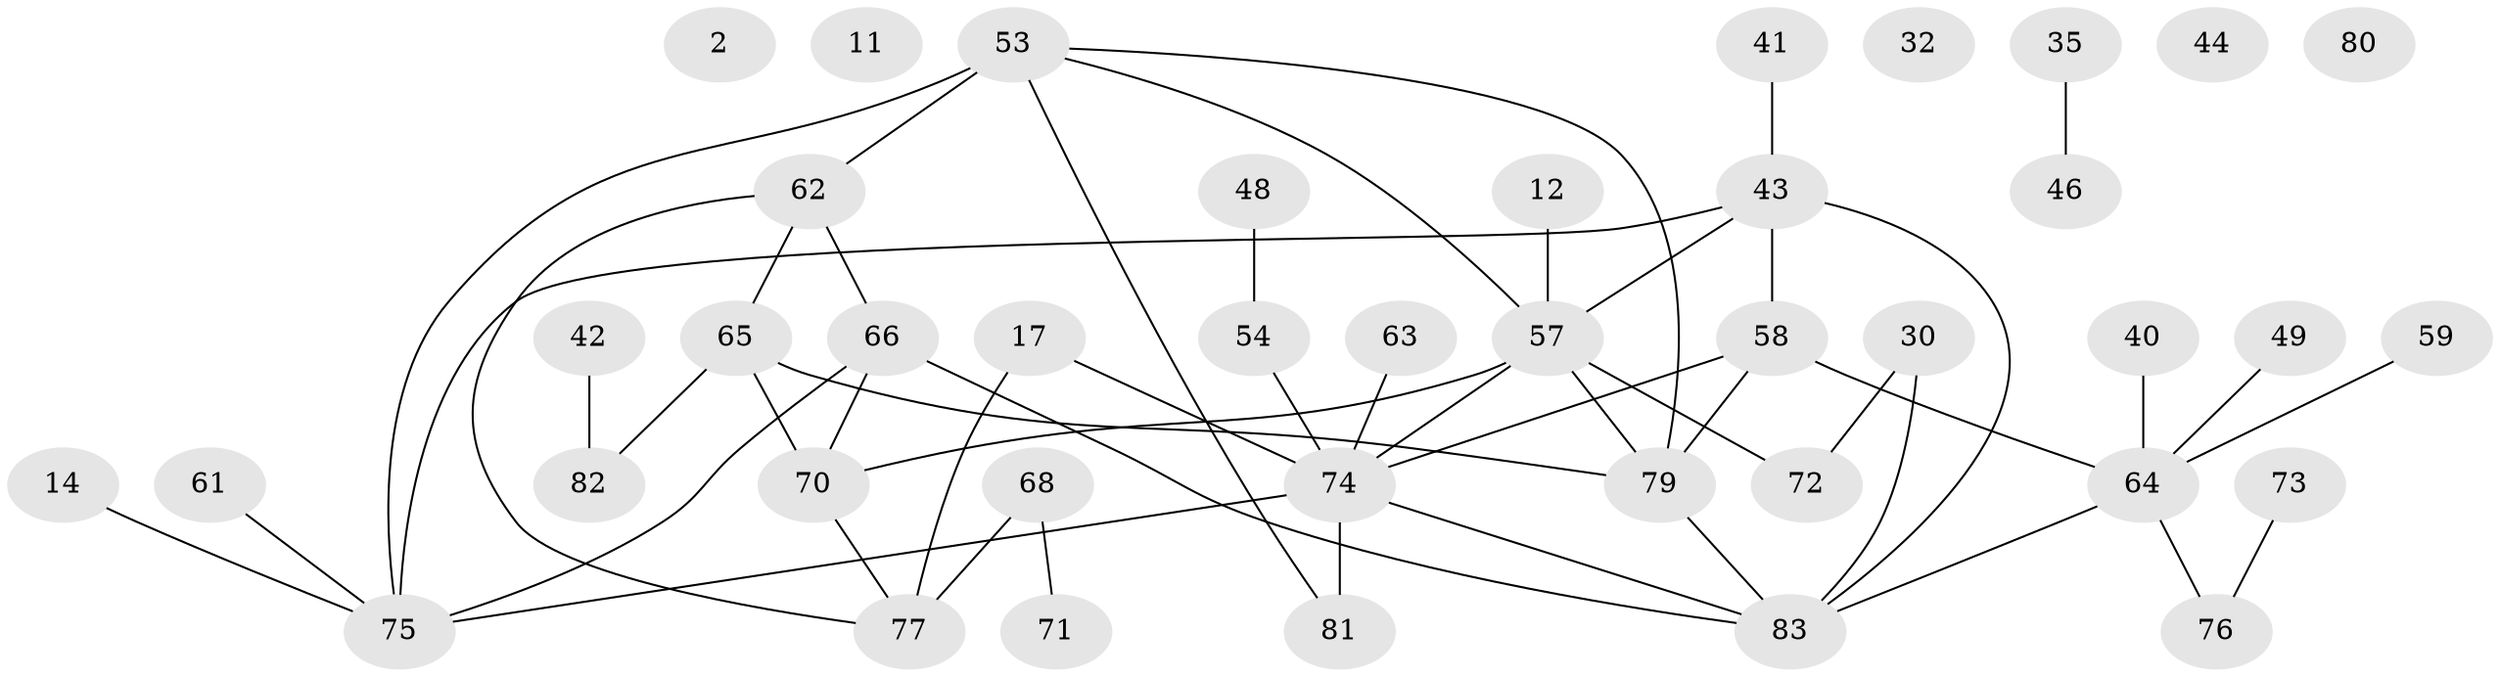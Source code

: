 // original degree distribution, {2: 0.25301204819277107, 0: 0.04819277108433735, 1: 0.24096385542168675, 3: 0.18072289156626506, 7: 0.012048192771084338, 5: 0.07228915662650602, 4: 0.1927710843373494}
// Generated by graph-tools (version 1.1) at 2025/39/03/09/25 04:39:19]
// undirected, 41 vertices, 51 edges
graph export_dot {
graph [start="1"]
  node [color=gray90,style=filled];
  2;
  11 [super="+3"];
  12;
  14;
  17;
  30;
  32;
  35;
  40;
  41;
  42;
  43 [super="+31"];
  44;
  46;
  48;
  49;
  53 [super="+47"];
  54;
  57 [super="+15+50"];
  58 [super="+16"];
  59;
  61;
  62;
  63;
  64 [super="+45"];
  65 [super="+25+6+24"];
  66 [super="+21+28"];
  68;
  70 [super="+39"];
  71;
  72;
  73;
  74 [super="+34+52+69"];
  75 [super="+8"];
  76 [super="+10"];
  77 [super="+67"];
  79 [super="+4+55"];
  80;
  81 [super="+60+78"];
  82;
  83 [super="+5+23+27+51+56"];
  12 -- 57;
  14 -- 75;
  17 -- 77 [weight=2];
  17 -- 74;
  30 -- 72;
  30 -- 83;
  35 -- 46;
  40 -- 64;
  41 -- 43;
  42 -- 82;
  43 -- 58 [weight=2];
  43 -- 75;
  43 -- 57 [weight=2];
  43 -- 83;
  48 -- 54;
  49 -- 64;
  53 -- 75 [weight=2];
  53 -- 81;
  53 -- 62;
  53 -- 79;
  53 -- 57;
  54 -- 74;
  57 -- 72;
  57 -- 70;
  57 -- 79;
  57 -- 74;
  58 -- 79;
  58 -- 64;
  58 -- 74;
  59 -- 64;
  61 -- 75;
  62 -- 77;
  62 -- 66;
  62 -- 65;
  63 -- 74;
  64 -- 76;
  64 -- 83 [weight=2];
  65 -- 70;
  65 -- 82;
  65 -- 79;
  66 -- 75 [weight=2];
  66 -- 70;
  66 -- 83;
  68 -- 71;
  68 -- 77 [weight=2];
  70 -- 77 [weight=2];
  73 -- 76;
  74 -- 75 [weight=2];
  74 -- 83;
  74 -- 81 [weight=2];
  79 -- 83 [weight=2];
}
